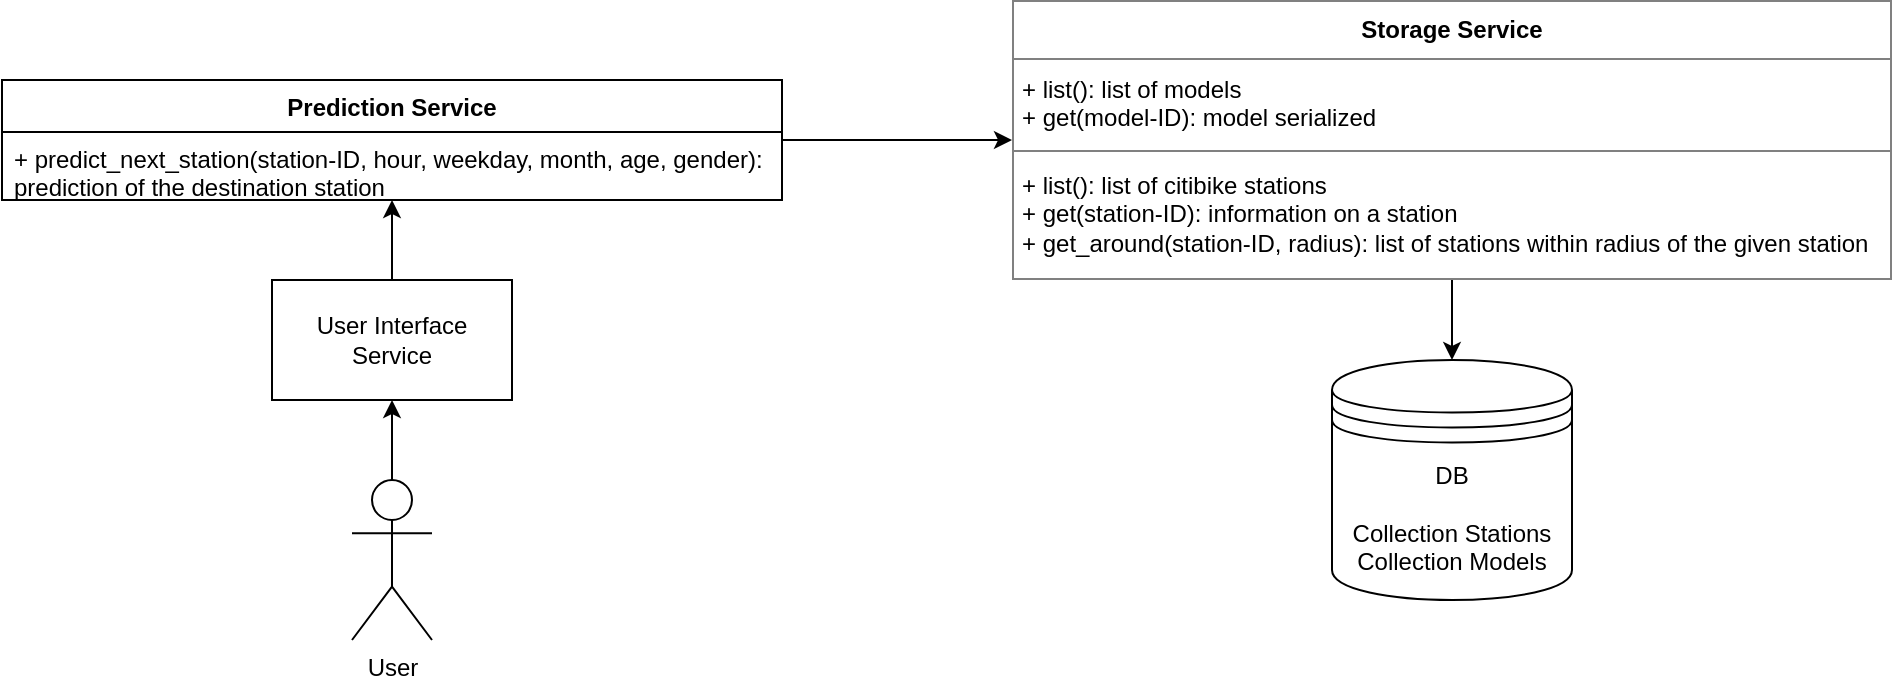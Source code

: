 <mxfile version="12.5.5" type="github">
  <diagram id="7f7fHk0LRDouM4dh8-jC" name="Page-1">
    <mxGraphModel dx="1022" dy="437" grid="1" gridSize="10" guides="1" tooltips="1" connect="1" arrows="1" fold="1" page="1" pageScale="1" pageWidth="827" pageHeight="1169" math="0" shadow="0">
      <root>
        <mxCell id="0"/>
        <mxCell id="1" parent="0"/>
        <mxCell id="aoVuLQgdyjjH-0uVmxxl-2" value="User" style="shape=umlActor;verticalLabelPosition=bottom;labelBackgroundColor=#ffffff;verticalAlign=top;html=1;outlineConnect=0;" parent="1" vertex="1">
          <mxGeometry x="190" y="254" width="40" height="80" as="geometry"/>
        </mxCell>
        <mxCell id="aoVuLQgdyjjH-0uVmxxl-11" value="" style="endArrow=classic;html=1;" parent="1" edge="1">
          <mxGeometry width="50" height="50" relative="1" as="geometry">
            <mxPoint x="210" y="254" as="sourcePoint"/>
            <mxPoint x="210" y="214" as="targetPoint"/>
          </mxGeometry>
        </mxCell>
        <mxCell id="aoVuLQgdyjjH-0uVmxxl-12" value="User Interface Service" style="rounded=0;whiteSpace=wrap;html=1;" parent="1" vertex="1">
          <mxGeometry x="150" y="154" width="120" height="60" as="geometry"/>
        </mxCell>
        <mxCell id="aoVuLQgdyjjH-0uVmxxl-21" value="" style="edgeStyle=orthogonalEdgeStyle;rounded=0;orthogonalLoop=1;jettySize=auto;html=1;" parent="1" source="aoVuLQgdyjjH-0uVmxxl-13" target="aoVuLQgdyjjH-0uVmxxl-20" edge="1">
          <mxGeometry relative="1" as="geometry"/>
        </mxCell>
        <mxCell id="aoVuLQgdyjjH-0uVmxxl-13" value="&lt;table border=&quot;1&quot; width=&quot;100%&quot; cellpadding=&quot;4&quot; style=&quot;width: 100% ; height: 100% ; border-collapse: collapse&quot;&gt;&lt;tbody&gt;&lt;tr&gt;&lt;th align=&quot;center&quot;&gt;Storage Service&lt;/th&gt;&lt;/tr&gt;&lt;tr&gt;&lt;td&gt;+ list(): list of models&lt;br&gt;+ get(model-ID): model serialized&lt;/td&gt;&lt;/tr&gt;&lt;tr&gt;&lt;td&gt;+ list(): list of citibike stations&lt;br&gt;+ get(station-ID): information on a station&lt;br&gt;+ get_around(station-ID, radius): list of stations within radius of the given station&lt;/td&gt;&lt;/tr&gt;&lt;/tbody&gt;&lt;/table&gt;" style="text;html=1;strokeColor=none;fillColor=none;overflow=fill;" parent="1" vertex="1">
          <mxGeometry x="520" y="14" width="440" height="140" as="geometry"/>
        </mxCell>
        <mxCell id="aoVuLQgdyjjH-0uVmxxl-19" style="edgeStyle=orthogonalEdgeStyle;rounded=0;orthogonalLoop=1;jettySize=auto;html=1;entryX=0;entryY=0.5;entryDx=0;entryDy=0;exitX=1;exitY=0.5;exitDx=0;exitDy=0;" parent="1" source="aoVuLQgdyjjH-0uVmxxl-14" target="aoVuLQgdyjjH-0uVmxxl-13" edge="1">
          <mxGeometry relative="1" as="geometry">
            <mxPoint x="780" y="14" as="targetPoint"/>
            <Array as="points">
              <mxPoint x="470" y="84"/>
              <mxPoint x="470" y="84"/>
            </Array>
          </mxGeometry>
        </mxCell>
        <mxCell id="YMOdb_0lnug1s7aZ0Nxb-2" value="" style="edgeStyle=orthogonalEdgeStyle;rounded=0;orthogonalLoop=1;jettySize=auto;html=1;startArrow=classic;startFill=1;endArrow=none;endFill=0;" edge="1" parent="1" source="aoVuLQgdyjjH-0uVmxxl-14" target="aoVuLQgdyjjH-0uVmxxl-12">
          <mxGeometry relative="1" as="geometry"/>
        </mxCell>
        <mxCell id="aoVuLQgdyjjH-0uVmxxl-14" value="Prediction Service" style="swimlane;fontStyle=1;childLayout=stackLayout;horizontal=1;startSize=26;fillColor=none;horizontalStack=0;resizeParent=1;resizeParentMax=0;resizeLast=0;collapsible=1;marginBottom=0;" parent="1" vertex="1">
          <mxGeometry x="15" y="54" width="390" height="60" as="geometry"/>
        </mxCell>
        <mxCell id="aoVuLQgdyjjH-0uVmxxl-15" value="+ predict_next_station(station-ID, hour, weekday, month, age, gender): prediction of the destination station " style="text;strokeColor=none;fillColor=none;align=left;verticalAlign=top;spacingLeft=4;spacingRight=4;overflow=hidden;rotatable=0;points=[[0,0.5],[1,0.5]];portConstraint=eastwest;whiteSpace=wrap;" parent="aoVuLQgdyjjH-0uVmxxl-14" vertex="1">
          <mxGeometry y="26" width="390" height="34" as="geometry"/>
        </mxCell>
        <mxCell id="aoVuLQgdyjjH-0uVmxxl-20" value="DB&lt;br&gt;&lt;br&gt;Collection Stations&lt;br&gt;Collection Models" style="shape=datastore;whiteSpace=wrap;html=1;" parent="1" vertex="1">
          <mxGeometry x="680" y="194" width="120" height="120" as="geometry"/>
        </mxCell>
      </root>
    </mxGraphModel>
  </diagram>
</mxfile>
